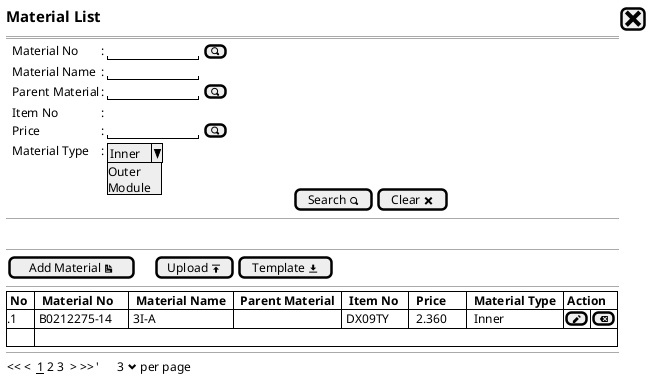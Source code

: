 @startsalt
{
  <size:15><b>Material List | [<size:25><&x>]|*
  ==
  {
    .|Material No      |: |"           "|[<&magnifying-glass>]|*
    .|Material Name    |: |"           "|*
    .|Parent Material  |: |"           "| [<&magnifying-glass>]|*
    .|Item No      |: |. |*
    .|Price            |: |"           "|[<&magnifying-glass>]|*
    .|Material Type    |: | { ^Inner^Outer^Module^ } |*  
    .
  }
    {|                                                                                           |[Search <&magnifying-glass>]|[Clear <&x>]|}
  --
  {

  }
  {
  .
  }
  --
  {
  [Add Material <&document>] |.|.|.|[Upload <&data-transfer-upload>]| [Template <&data-transfer-download>]|*
  }
  --
  {#
    | <b>No  |  <b>Material No | <b> Material Name  |  <b>Parent Material  | <b> Item No | <b> Price  | <b> Material Type  |<b> Action |*|*|*|*|*|*|*
   .1        | B0212275-14     | 3I-A               |                      | DX09TY      |  2.360      |  Inner             |[<&pencil>]|[<&delete>]|*
  .
  }
  
  --
  {
  << <  __1__ 2 3  > >>  |'      3 <&chevron-bottom> per page |*
  }  
}
@endsalt
